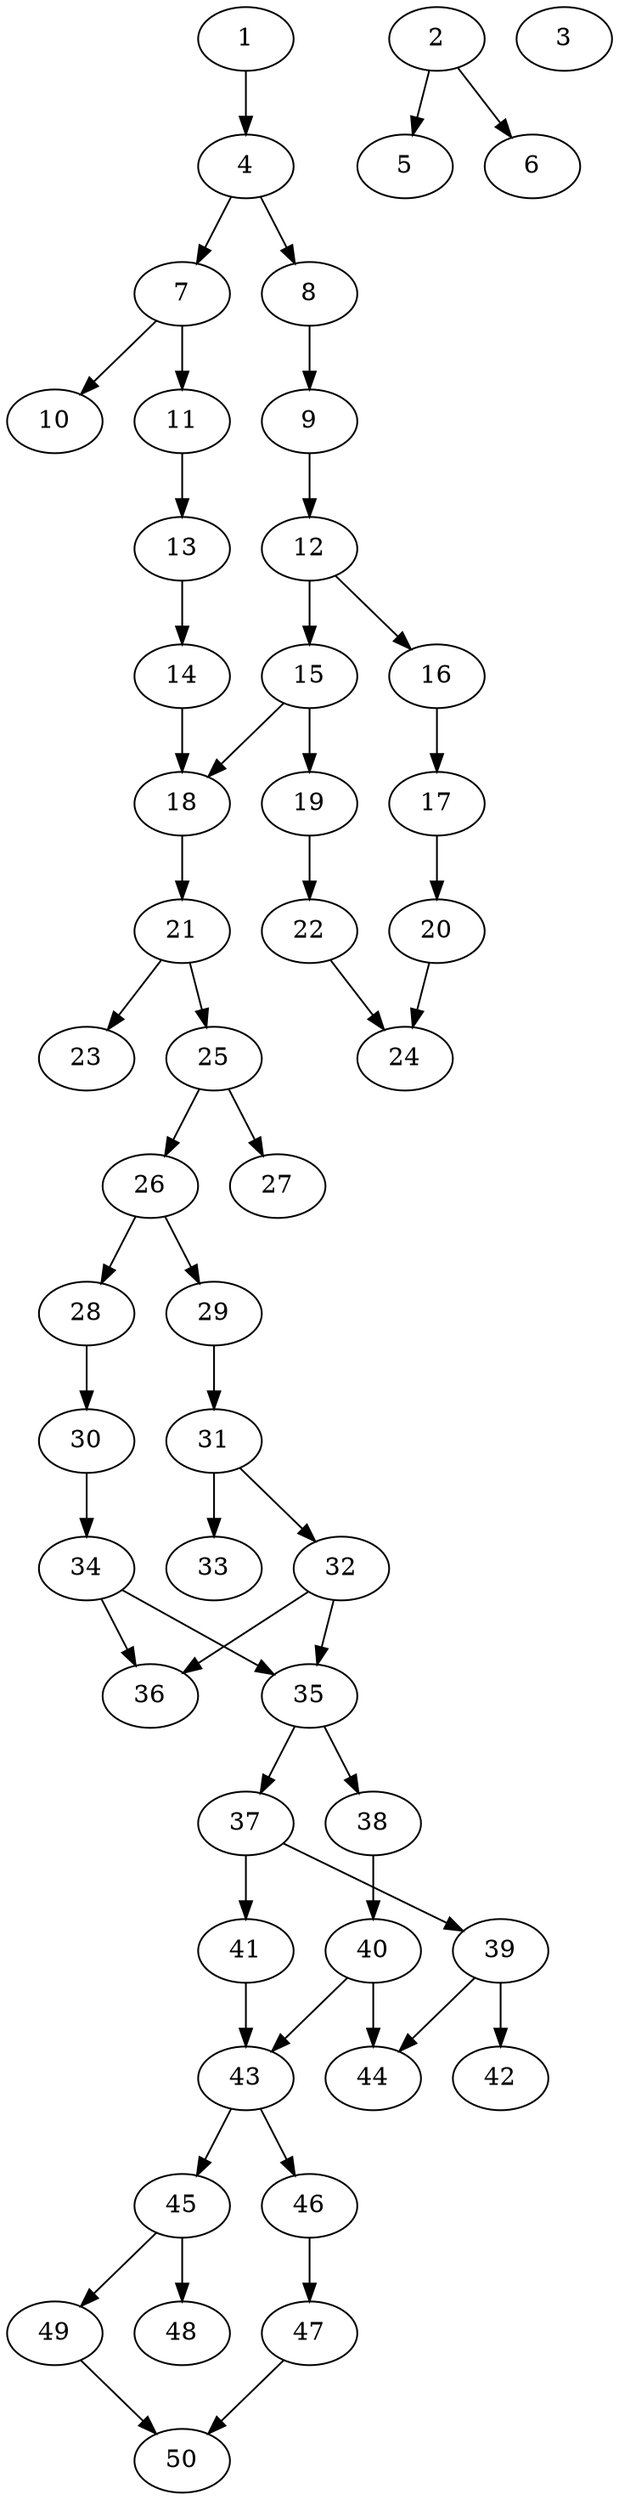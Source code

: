 // DAG automatically generated by daggen at Thu Oct  3 14:07:57 2019
// ./daggen --dot -n 50 --ccr 0.4 --fat 0.3 --regular 0.7 --density 0.5 --mindata 5242880 --maxdata 52428800 
digraph G {
  1 [size="65812480", alpha="0.04", expect_size="26324992"] 
  1 -> 4 [size ="26324992"]
  2 [size="55093760", alpha="0.15", expect_size="22037504"] 
  2 -> 5 [size ="22037504"]
  2 -> 6 [size ="22037504"]
  3 [size="97177600", alpha="0.07", expect_size="38871040"] 
  4 [size="123084800", alpha="0.18", expect_size="49233920"] 
  4 -> 7 [size ="49233920"]
  4 -> 8 [size ="49233920"]
  5 [size="101529600", alpha="0.11", expect_size="40611840"] 
  6 [size="130813440", alpha="0.05", expect_size="52325376"] 
  7 [size="104176640", alpha="0.06", expect_size="41670656"] 
  7 -> 10 [size ="41670656"]
  7 -> 11 [size ="41670656"]
  8 [size="105070080", alpha="0.17", expect_size="42028032"] 
  8 -> 9 [size ="42028032"]
  9 [size="122982400", alpha="0.10", expect_size="49192960"] 
  9 -> 12 [size ="49192960"]
  10 [size="86489600", alpha="0.07", expect_size="34595840"] 
  11 [size="114739200", alpha="0.17", expect_size="45895680"] 
  11 -> 13 [size ="45895680"]
  12 [size="17873920", alpha="0.01", expect_size="7149568"] 
  12 -> 15 [size ="7149568"]
  12 -> 16 [size ="7149568"]
  13 [size="105303040", alpha="0.09", expect_size="42121216"] 
  13 -> 14 [size ="42121216"]
  14 [size="29877760", alpha="0.18", expect_size="11951104"] 
  14 -> 18 [size ="11951104"]
  15 [size="19491840", alpha="0.09", expect_size="7796736"] 
  15 -> 18 [size ="7796736"]
  15 -> 19 [size ="7796736"]
  16 [size="86597120", alpha="0.12", expect_size="34638848"] 
  16 -> 17 [size ="34638848"]
  17 [size="114918400", alpha="0.07", expect_size="45967360"] 
  17 -> 20 [size ="45967360"]
  18 [size="31544320", alpha="0.09", expect_size="12617728"] 
  18 -> 21 [size ="12617728"]
  19 [size="13278720", alpha="0.17", expect_size="5311488"] 
  19 -> 22 [size ="5311488"]
  20 [size="71838720", alpha="0.06", expect_size="28735488"] 
  20 -> 24 [size ="28735488"]
  21 [size="111319040", alpha="0.04", expect_size="44527616"] 
  21 -> 23 [size ="44527616"]
  21 -> 25 [size ="44527616"]
  22 [size="93642240", alpha="0.09", expect_size="37456896"] 
  22 -> 24 [size ="37456896"]
  23 [size="101422080", alpha="0.08", expect_size="40568832"] 
  24 [size="37445120", alpha="0.06", expect_size="14978048"] 
  25 [size="27238400", alpha="0.19", expect_size="10895360"] 
  25 -> 26 [size ="10895360"]
  25 -> 27 [size ="10895360"]
  26 [size="79641600", alpha="0.12", expect_size="31856640"] 
  26 -> 28 [size ="31856640"]
  26 -> 29 [size ="31856640"]
  27 [size="30727680", alpha="0.20", expect_size="12291072"] 
  28 [size="69877760", alpha="0.04", expect_size="27951104"] 
  28 -> 30 [size ="27951104"]
  29 [size="121384960", alpha="0.06", expect_size="48553984"] 
  29 -> 31 [size ="48553984"]
  30 [size="101967360", alpha="0.01", expect_size="40786944"] 
  30 -> 34 [size ="40786944"]
  31 [size="17433600", alpha="0.13", expect_size="6973440"] 
  31 -> 32 [size ="6973440"]
  31 -> 33 [size ="6973440"]
  32 [size="38461440", alpha="0.06", expect_size="15384576"] 
  32 -> 35 [size ="15384576"]
  32 -> 36 [size ="15384576"]
  33 [size="89067520", alpha="0.15", expect_size="35627008"] 
  34 [size="17400320", alpha="0.07", expect_size="6960128"] 
  34 -> 35 [size ="6960128"]
  34 -> 36 [size ="6960128"]
  35 [size="51399680", alpha="0.19", expect_size="20559872"] 
  35 -> 37 [size ="20559872"]
  35 -> 38 [size ="20559872"]
  36 [size="43560960", alpha="0.04", expect_size="17424384"] 
  37 [size="111590400", alpha="0.06", expect_size="44636160"] 
  37 -> 39 [size ="44636160"]
  37 -> 41 [size ="44636160"]
  38 [size="110635520", alpha="0.12", expect_size="44254208"] 
  38 -> 40 [size ="44254208"]
  39 [size="14686720", alpha="0.17", expect_size="5874688"] 
  39 -> 42 [size ="5874688"]
  39 -> 44 [size ="5874688"]
  40 [size="51591680", alpha="0.13", expect_size="20636672"] 
  40 -> 43 [size ="20636672"]
  40 -> 44 [size ="20636672"]
  41 [size="58800640", alpha="0.05", expect_size="23520256"] 
  41 -> 43 [size ="23520256"]
  42 [size="19983360", alpha="0.10", expect_size="7993344"] 
  43 [size="57871360", alpha="0.11", expect_size="23148544"] 
  43 -> 45 [size ="23148544"]
  43 -> 46 [size ="23148544"]
  44 [size="28728320", alpha="0.16", expect_size="11491328"] 
  45 [size="67297280", alpha="0.03", expect_size="26918912"] 
  45 -> 48 [size ="26918912"]
  45 -> 49 [size ="26918912"]
  46 [size="61998080", alpha="0.02", expect_size="24799232"] 
  46 -> 47 [size ="24799232"]
  47 [size="86318080", alpha="0.03", expect_size="34527232"] 
  47 -> 50 [size ="34527232"]
  48 [size="124108800", alpha="0.14", expect_size="49643520"] 
  49 [size="75842560", alpha="0.04", expect_size="30337024"] 
  49 -> 50 [size ="30337024"]
  50 [size="59655680", alpha="0.08", expect_size="23862272"] 
}

